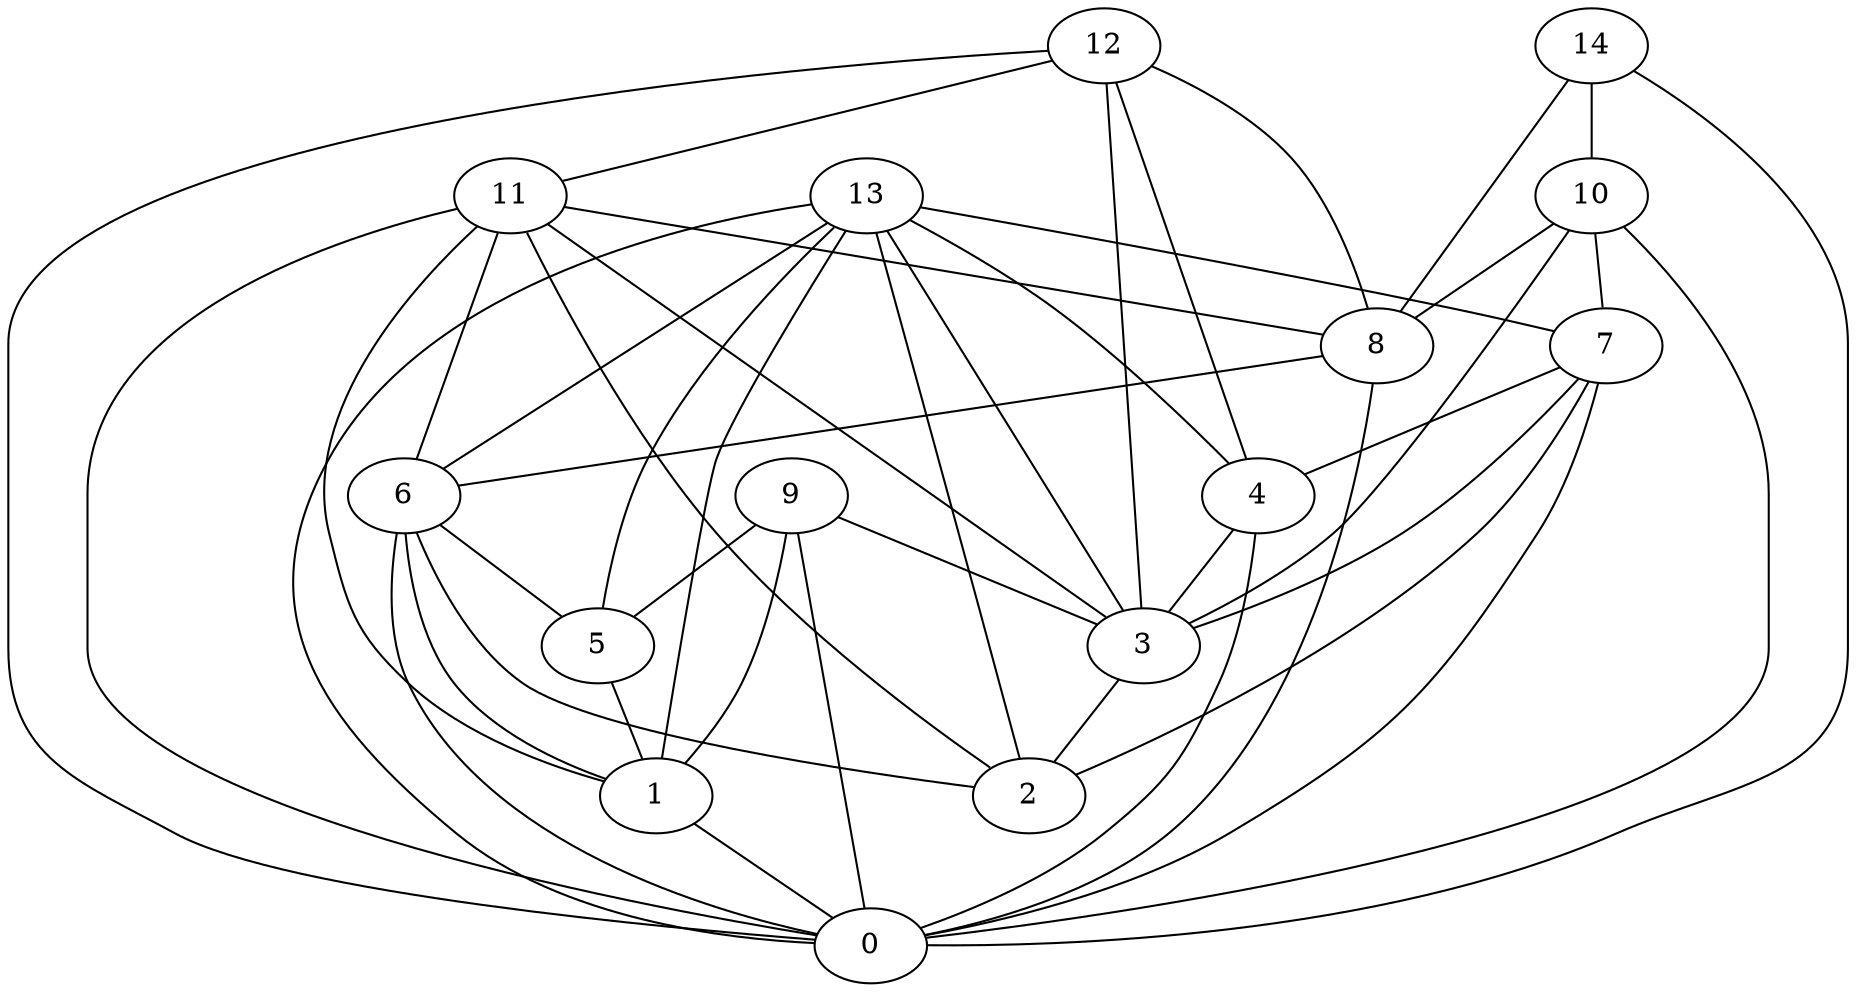 digraph "sensornet-topology" {
label = "";
rankdir="BT";"0"->"1" [arrowhead = "both"] 
"0"->"4" [arrowhead = "both"] 
"0"->"6" [arrowhead = "both"] 
"0"->"7" [arrowhead = "both"] 
"0"->"8" [arrowhead = "both"] 
"0"->"9" [arrowhead = "both"] 
"0"->"10" [arrowhead = "both"] 
"0"->"11" [arrowhead = "both"] 
"0"->"12" [arrowhead = "both"] 
"0"->"13" [arrowhead = "both"] 
"0"->"14" [arrowhead = "both"] 
"1"->"5" [arrowhead = "both"] 
"1"->"6" [arrowhead = "both"] 
"1"->"9" [arrowhead = "both"] 
"1"->"11" [arrowhead = "both"] 
"1"->"13" [arrowhead = "both"] 
"2"->"3" [arrowhead = "both"] 
"2"->"6" [arrowhead = "both"] 
"2"->"7" [arrowhead = "both"] 
"2"->"11" [arrowhead = "both"] 
"2"->"13" [arrowhead = "both"] 
"3"->"4" [arrowhead = "both"] 
"3"->"7" [arrowhead = "both"] 
"3"->"9" [arrowhead = "both"] 
"3"->"10" [arrowhead = "both"] 
"3"->"11" [arrowhead = "both"] 
"3"->"12" [arrowhead = "both"] 
"3"->"13" [arrowhead = "both"] 
"4"->"7" [arrowhead = "both"] 
"4"->"12" [arrowhead = "both"] 
"4"->"13" [arrowhead = "both"] 
"5"->"6" [arrowhead = "both"] 
"5"->"9" [arrowhead = "both"] 
"5"->"13" [arrowhead = "both"] 
"6"->"8" [arrowhead = "both"] 
"6"->"11" [arrowhead = "both"] 
"6"->"13" [arrowhead = "both"] 
"7"->"10" [arrowhead = "both"] 
"7"->"13" [arrowhead = "both"] 
"8"->"10" [arrowhead = "both"] 
"8"->"11" [arrowhead = "both"] 
"8"->"12" [arrowhead = "both"] 
"8"->"14" [arrowhead = "both"] 
"10"->"14" [arrowhead = "both"] 
"11"->"12" [arrowhead = "both"] 
}